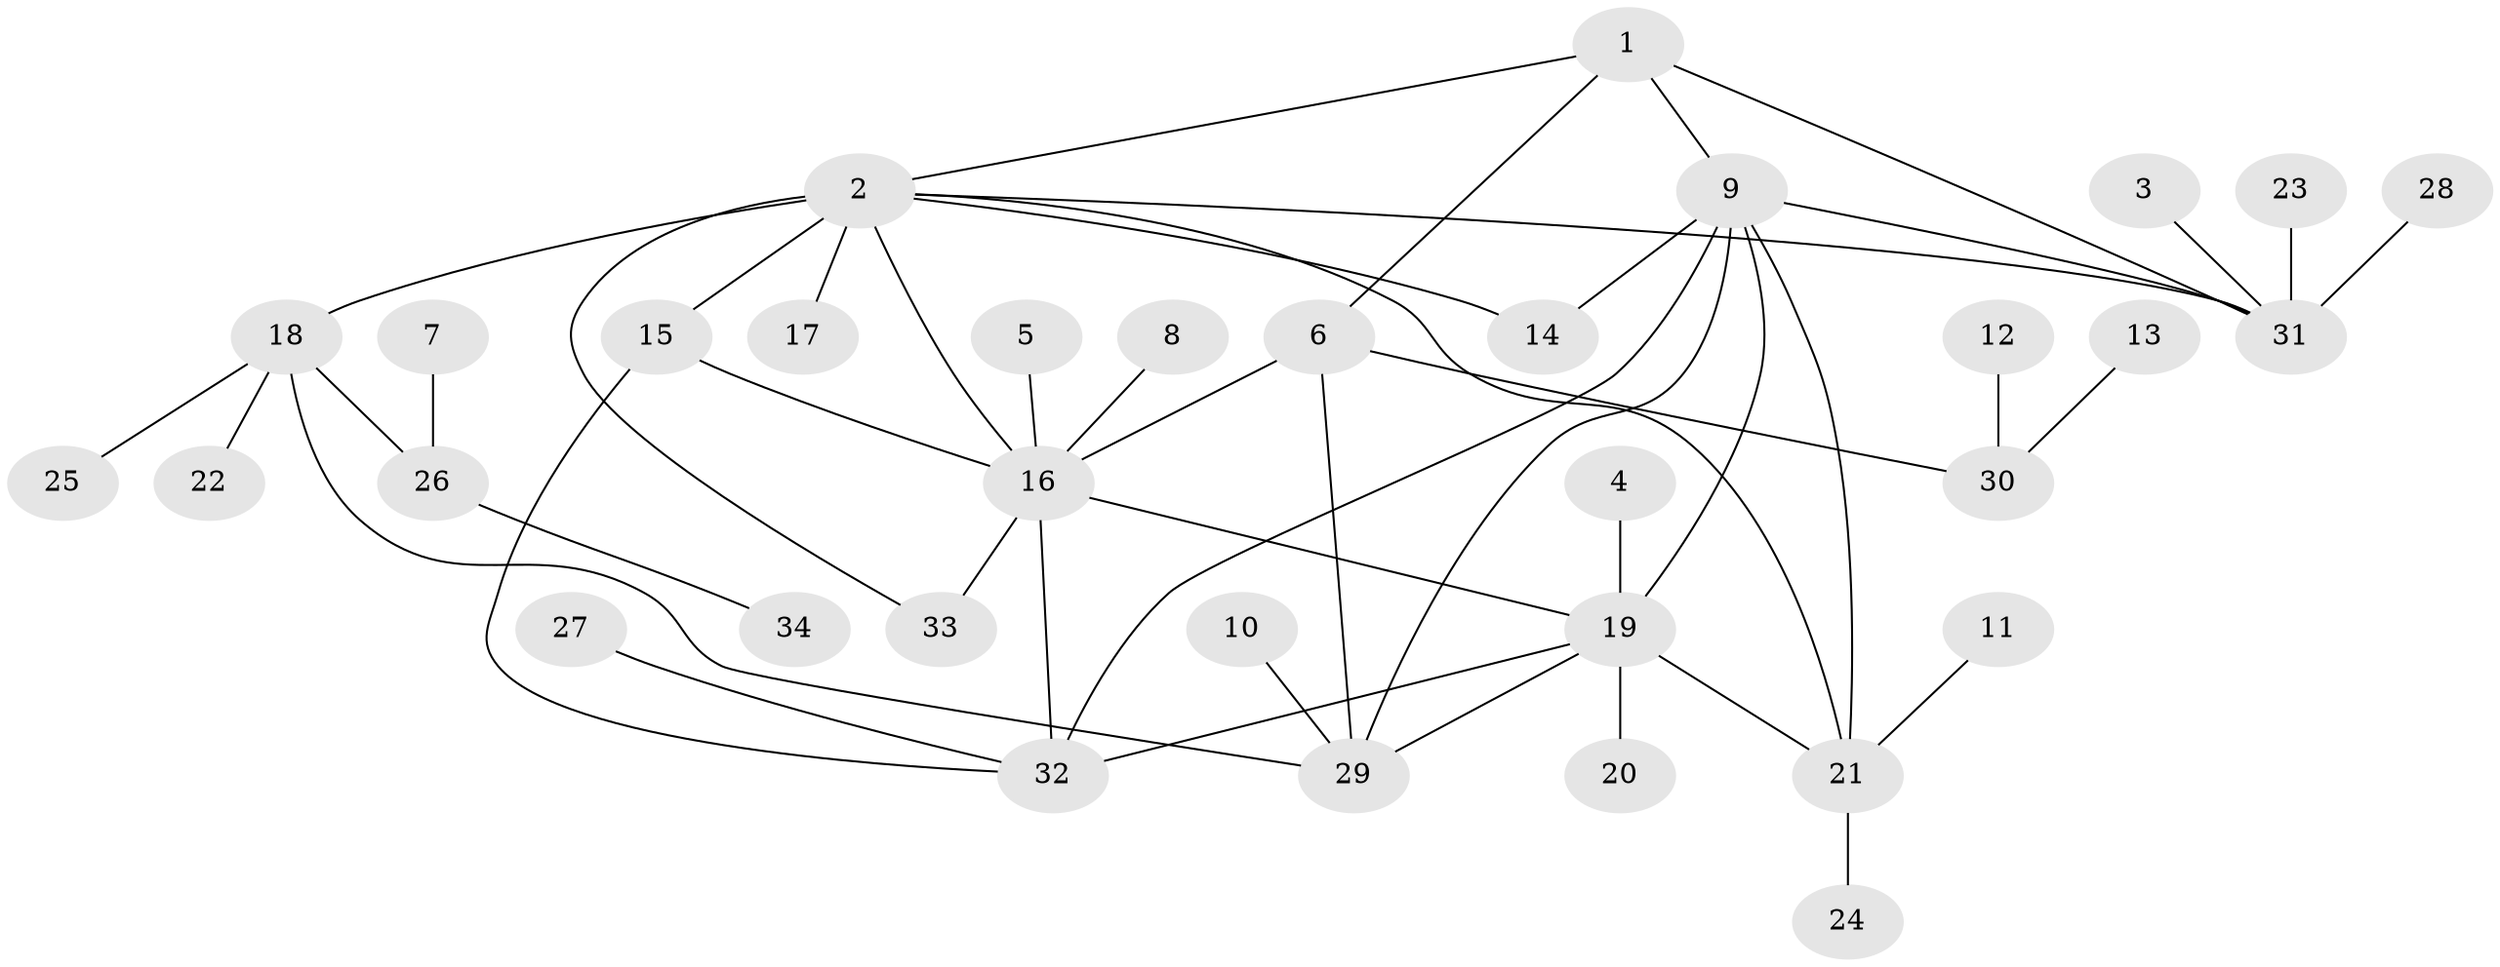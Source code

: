 // original degree distribution, {5: 0.04477611940298507, 8: 0.029850746268656716, 4: 0.07462686567164178, 7: 0.04477611940298507, 3: 0.07462686567164178, 6: 0.029850746268656716, 10: 0.014925373134328358, 1: 0.5223880597014925, 2: 0.16417910447761194}
// Generated by graph-tools (version 1.1) at 2025/50/03/09/25 03:50:34]
// undirected, 34 vertices, 48 edges
graph export_dot {
graph [start="1"]
  node [color=gray90,style=filled];
  1;
  2;
  3;
  4;
  5;
  6;
  7;
  8;
  9;
  10;
  11;
  12;
  13;
  14;
  15;
  16;
  17;
  18;
  19;
  20;
  21;
  22;
  23;
  24;
  25;
  26;
  27;
  28;
  29;
  30;
  31;
  32;
  33;
  34;
  1 -- 2 [weight=1.0];
  1 -- 6 [weight=1.0];
  1 -- 9 [weight=1.0];
  1 -- 31 [weight=1.0];
  2 -- 14 [weight=1.0];
  2 -- 15 [weight=1.0];
  2 -- 16 [weight=1.0];
  2 -- 17 [weight=1.0];
  2 -- 18 [weight=2.0];
  2 -- 21 [weight=1.0];
  2 -- 31 [weight=1.0];
  2 -- 33 [weight=1.0];
  3 -- 31 [weight=1.0];
  4 -- 19 [weight=1.0];
  5 -- 16 [weight=1.0];
  6 -- 16 [weight=1.0];
  6 -- 29 [weight=2.0];
  6 -- 30 [weight=1.0];
  7 -- 26 [weight=1.0];
  8 -- 16 [weight=1.0];
  9 -- 14 [weight=1.0];
  9 -- 19 [weight=1.0];
  9 -- 21 [weight=1.0];
  9 -- 29 [weight=1.0];
  9 -- 31 [weight=1.0];
  9 -- 32 [weight=1.0];
  10 -- 29 [weight=1.0];
  11 -- 21 [weight=1.0];
  12 -- 30 [weight=1.0];
  13 -- 30 [weight=1.0];
  15 -- 16 [weight=1.0];
  15 -- 32 [weight=1.0];
  16 -- 19 [weight=1.0];
  16 -- 32 [weight=1.0];
  16 -- 33 [weight=1.0];
  18 -- 22 [weight=1.0];
  18 -- 25 [weight=1.0];
  18 -- 26 [weight=1.0];
  18 -- 29 [weight=1.0];
  19 -- 20 [weight=1.0];
  19 -- 21 [weight=1.0];
  19 -- 29 [weight=1.0];
  19 -- 32 [weight=1.0];
  21 -- 24 [weight=1.0];
  23 -- 31 [weight=1.0];
  26 -- 34 [weight=1.0];
  27 -- 32 [weight=1.0];
  28 -- 31 [weight=1.0];
}
